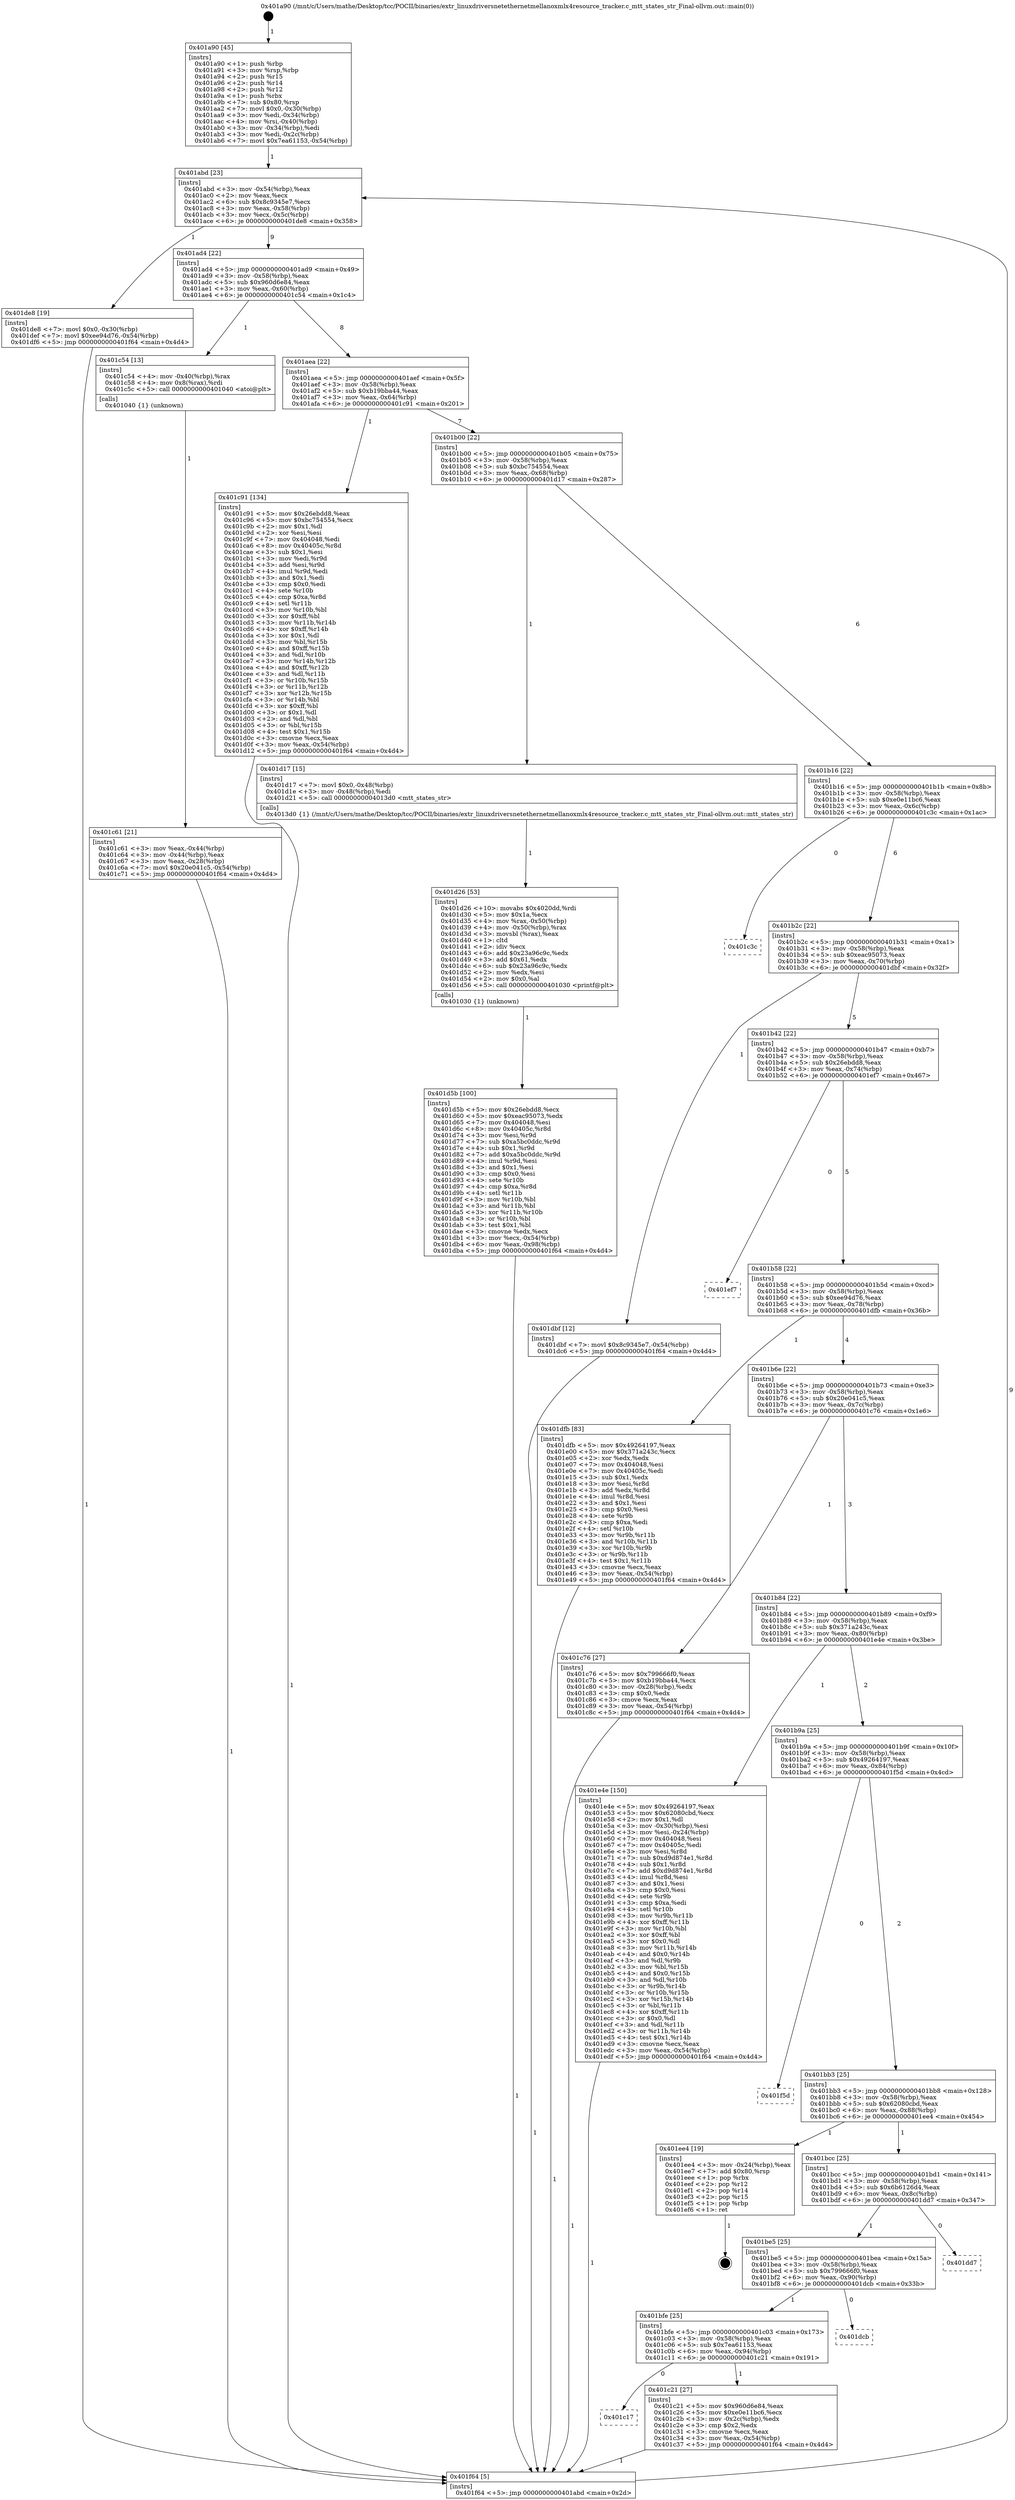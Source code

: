 digraph "0x401a90" {
  label = "0x401a90 (/mnt/c/Users/mathe/Desktop/tcc/POCII/binaries/extr_linuxdriversnetethernetmellanoxmlx4resource_tracker.c_mtt_states_str_Final-ollvm.out::main(0))"
  labelloc = "t"
  node[shape=record]

  Entry [label="",width=0.3,height=0.3,shape=circle,fillcolor=black,style=filled]
  "0x401abd" [label="{
     0x401abd [23]\l
     | [instrs]\l
     &nbsp;&nbsp;0x401abd \<+3\>: mov -0x54(%rbp),%eax\l
     &nbsp;&nbsp;0x401ac0 \<+2\>: mov %eax,%ecx\l
     &nbsp;&nbsp;0x401ac2 \<+6\>: sub $0x8c9345e7,%ecx\l
     &nbsp;&nbsp;0x401ac8 \<+3\>: mov %eax,-0x58(%rbp)\l
     &nbsp;&nbsp;0x401acb \<+3\>: mov %ecx,-0x5c(%rbp)\l
     &nbsp;&nbsp;0x401ace \<+6\>: je 0000000000401de8 \<main+0x358\>\l
  }"]
  "0x401de8" [label="{
     0x401de8 [19]\l
     | [instrs]\l
     &nbsp;&nbsp;0x401de8 \<+7\>: movl $0x0,-0x30(%rbp)\l
     &nbsp;&nbsp;0x401def \<+7\>: movl $0xee94d76,-0x54(%rbp)\l
     &nbsp;&nbsp;0x401df6 \<+5\>: jmp 0000000000401f64 \<main+0x4d4\>\l
  }"]
  "0x401ad4" [label="{
     0x401ad4 [22]\l
     | [instrs]\l
     &nbsp;&nbsp;0x401ad4 \<+5\>: jmp 0000000000401ad9 \<main+0x49\>\l
     &nbsp;&nbsp;0x401ad9 \<+3\>: mov -0x58(%rbp),%eax\l
     &nbsp;&nbsp;0x401adc \<+5\>: sub $0x960d6e84,%eax\l
     &nbsp;&nbsp;0x401ae1 \<+3\>: mov %eax,-0x60(%rbp)\l
     &nbsp;&nbsp;0x401ae4 \<+6\>: je 0000000000401c54 \<main+0x1c4\>\l
  }"]
  Exit [label="",width=0.3,height=0.3,shape=circle,fillcolor=black,style=filled,peripheries=2]
  "0x401c54" [label="{
     0x401c54 [13]\l
     | [instrs]\l
     &nbsp;&nbsp;0x401c54 \<+4\>: mov -0x40(%rbp),%rax\l
     &nbsp;&nbsp;0x401c58 \<+4\>: mov 0x8(%rax),%rdi\l
     &nbsp;&nbsp;0x401c5c \<+5\>: call 0000000000401040 \<atoi@plt\>\l
     | [calls]\l
     &nbsp;&nbsp;0x401040 \{1\} (unknown)\l
  }"]
  "0x401aea" [label="{
     0x401aea [22]\l
     | [instrs]\l
     &nbsp;&nbsp;0x401aea \<+5\>: jmp 0000000000401aef \<main+0x5f\>\l
     &nbsp;&nbsp;0x401aef \<+3\>: mov -0x58(%rbp),%eax\l
     &nbsp;&nbsp;0x401af2 \<+5\>: sub $0xb19bba44,%eax\l
     &nbsp;&nbsp;0x401af7 \<+3\>: mov %eax,-0x64(%rbp)\l
     &nbsp;&nbsp;0x401afa \<+6\>: je 0000000000401c91 \<main+0x201\>\l
  }"]
  "0x401d5b" [label="{
     0x401d5b [100]\l
     | [instrs]\l
     &nbsp;&nbsp;0x401d5b \<+5\>: mov $0x26ebdd8,%ecx\l
     &nbsp;&nbsp;0x401d60 \<+5\>: mov $0xeac95073,%edx\l
     &nbsp;&nbsp;0x401d65 \<+7\>: mov 0x404048,%esi\l
     &nbsp;&nbsp;0x401d6c \<+8\>: mov 0x40405c,%r8d\l
     &nbsp;&nbsp;0x401d74 \<+3\>: mov %esi,%r9d\l
     &nbsp;&nbsp;0x401d77 \<+7\>: sub $0xa5bc0ddc,%r9d\l
     &nbsp;&nbsp;0x401d7e \<+4\>: sub $0x1,%r9d\l
     &nbsp;&nbsp;0x401d82 \<+7\>: add $0xa5bc0ddc,%r9d\l
     &nbsp;&nbsp;0x401d89 \<+4\>: imul %r9d,%esi\l
     &nbsp;&nbsp;0x401d8d \<+3\>: and $0x1,%esi\l
     &nbsp;&nbsp;0x401d90 \<+3\>: cmp $0x0,%esi\l
     &nbsp;&nbsp;0x401d93 \<+4\>: sete %r10b\l
     &nbsp;&nbsp;0x401d97 \<+4\>: cmp $0xa,%r8d\l
     &nbsp;&nbsp;0x401d9b \<+4\>: setl %r11b\l
     &nbsp;&nbsp;0x401d9f \<+3\>: mov %r10b,%bl\l
     &nbsp;&nbsp;0x401da2 \<+3\>: and %r11b,%bl\l
     &nbsp;&nbsp;0x401da5 \<+3\>: xor %r11b,%r10b\l
     &nbsp;&nbsp;0x401da8 \<+3\>: or %r10b,%bl\l
     &nbsp;&nbsp;0x401dab \<+3\>: test $0x1,%bl\l
     &nbsp;&nbsp;0x401dae \<+3\>: cmovne %edx,%ecx\l
     &nbsp;&nbsp;0x401db1 \<+3\>: mov %ecx,-0x54(%rbp)\l
     &nbsp;&nbsp;0x401db4 \<+6\>: mov %eax,-0x98(%rbp)\l
     &nbsp;&nbsp;0x401dba \<+5\>: jmp 0000000000401f64 \<main+0x4d4\>\l
  }"]
  "0x401c91" [label="{
     0x401c91 [134]\l
     | [instrs]\l
     &nbsp;&nbsp;0x401c91 \<+5\>: mov $0x26ebdd8,%eax\l
     &nbsp;&nbsp;0x401c96 \<+5\>: mov $0xbc754554,%ecx\l
     &nbsp;&nbsp;0x401c9b \<+2\>: mov $0x1,%dl\l
     &nbsp;&nbsp;0x401c9d \<+2\>: xor %esi,%esi\l
     &nbsp;&nbsp;0x401c9f \<+7\>: mov 0x404048,%edi\l
     &nbsp;&nbsp;0x401ca6 \<+8\>: mov 0x40405c,%r8d\l
     &nbsp;&nbsp;0x401cae \<+3\>: sub $0x1,%esi\l
     &nbsp;&nbsp;0x401cb1 \<+3\>: mov %edi,%r9d\l
     &nbsp;&nbsp;0x401cb4 \<+3\>: add %esi,%r9d\l
     &nbsp;&nbsp;0x401cb7 \<+4\>: imul %r9d,%edi\l
     &nbsp;&nbsp;0x401cbb \<+3\>: and $0x1,%edi\l
     &nbsp;&nbsp;0x401cbe \<+3\>: cmp $0x0,%edi\l
     &nbsp;&nbsp;0x401cc1 \<+4\>: sete %r10b\l
     &nbsp;&nbsp;0x401cc5 \<+4\>: cmp $0xa,%r8d\l
     &nbsp;&nbsp;0x401cc9 \<+4\>: setl %r11b\l
     &nbsp;&nbsp;0x401ccd \<+3\>: mov %r10b,%bl\l
     &nbsp;&nbsp;0x401cd0 \<+3\>: xor $0xff,%bl\l
     &nbsp;&nbsp;0x401cd3 \<+3\>: mov %r11b,%r14b\l
     &nbsp;&nbsp;0x401cd6 \<+4\>: xor $0xff,%r14b\l
     &nbsp;&nbsp;0x401cda \<+3\>: xor $0x1,%dl\l
     &nbsp;&nbsp;0x401cdd \<+3\>: mov %bl,%r15b\l
     &nbsp;&nbsp;0x401ce0 \<+4\>: and $0xff,%r15b\l
     &nbsp;&nbsp;0x401ce4 \<+3\>: and %dl,%r10b\l
     &nbsp;&nbsp;0x401ce7 \<+3\>: mov %r14b,%r12b\l
     &nbsp;&nbsp;0x401cea \<+4\>: and $0xff,%r12b\l
     &nbsp;&nbsp;0x401cee \<+3\>: and %dl,%r11b\l
     &nbsp;&nbsp;0x401cf1 \<+3\>: or %r10b,%r15b\l
     &nbsp;&nbsp;0x401cf4 \<+3\>: or %r11b,%r12b\l
     &nbsp;&nbsp;0x401cf7 \<+3\>: xor %r12b,%r15b\l
     &nbsp;&nbsp;0x401cfa \<+3\>: or %r14b,%bl\l
     &nbsp;&nbsp;0x401cfd \<+3\>: xor $0xff,%bl\l
     &nbsp;&nbsp;0x401d00 \<+3\>: or $0x1,%dl\l
     &nbsp;&nbsp;0x401d03 \<+2\>: and %dl,%bl\l
     &nbsp;&nbsp;0x401d05 \<+3\>: or %bl,%r15b\l
     &nbsp;&nbsp;0x401d08 \<+4\>: test $0x1,%r15b\l
     &nbsp;&nbsp;0x401d0c \<+3\>: cmovne %ecx,%eax\l
     &nbsp;&nbsp;0x401d0f \<+3\>: mov %eax,-0x54(%rbp)\l
     &nbsp;&nbsp;0x401d12 \<+5\>: jmp 0000000000401f64 \<main+0x4d4\>\l
  }"]
  "0x401b00" [label="{
     0x401b00 [22]\l
     | [instrs]\l
     &nbsp;&nbsp;0x401b00 \<+5\>: jmp 0000000000401b05 \<main+0x75\>\l
     &nbsp;&nbsp;0x401b05 \<+3\>: mov -0x58(%rbp),%eax\l
     &nbsp;&nbsp;0x401b08 \<+5\>: sub $0xbc754554,%eax\l
     &nbsp;&nbsp;0x401b0d \<+3\>: mov %eax,-0x68(%rbp)\l
     &nbsp;&nbsp;0x401b10 \<+6\>: je 0000000000401d17 \<main+0x287\>\l
  }"]
  "0x401d26" [label="{
     0x401d26 [53]\l
     | [instrs]\l
     &nbsp;&nbsp;0x401d26 \<+10\>: movabs $0x4020dd,%rdi\l
     &nbsp;&nbsp;0x401d30 \<+5\>: mov $0x1a,%ecx\l
     &nbsp;&nbsp;0x401d35 \<+4\>: mov %rax,-0x50(%rbp)\l
     &nbsp;&nbsp;0x401d39 \<+4\>: mov -0x50(%rbp),%rax\l
     &nbsp;&nbsp;0x401d3d \<+3\>: movsbl (%rax),%eax\l
     &nbsp;&nbsp;0x401d40 \<+1\>: cltd\l
     &nbsp;&nbsp;0x401d41 \<+2\>: idiv %ecx\l
     &nbsp;&nbsp;0x401d43 \<+6\>: add $0x23a96c9c,%edx\l
     &nbsp;&nbsp;0x401d49 \<+3\>: add $0x61,%edx\l
     &nbsp;&nbsp;0x401d4c \<+6\>: sub $0x23a96c9c,%edx\l
     &nbsp;&nbsp;0x401d52 \<+2\>: mov %edx,%esi\l
     &nbsp;&nbsp;0x401d54 \<+2\>: mov $0x0,%al\l
     &nbsp;&nbsp;0x401d56 \<+5\>: call 0000000000401030 \<printf@plt\>\l
     | [calls]\l
     &nbsp;&nbsp;0x401030 \{1\} (unknown)\l
  }"]
  "0x401d17" [label="{
     0x401d17 [15]\l
     | [instrs]\l
     &nbsp;&nbsp;0x401d17 \<+7\>: movl $0x0,-0x48(%rbp)\l
     &nbsp;&nbsp;0x401d1e \<+3\>: mov -0x48(%rbp),%edi\l
     &nbsp;&nbsp;0x401d21 \<+5\>: call 00000000004013d0 \<mtt_states_str\>\l
     | [calls]\l
     &nbsp;&nbsp;0x4013d0 \{1\} (/mnt/c/Users/mathe/Desktop/tcc/POCII/binaries/extr_linuxdriversnetethernetmellanoxmlx4resource_tracker.c_mtt_states_str_Final-ollvm.out::mtt_states_str)\l
  }"]
  "0x401b16" [label="{
     0x401b16 [22]\l
     | [instrs]\l
     &nbsp;&nbsp;0x401b16 \<+5\>: jmp 0000000000401b1b \<main+0x8b\>\l
     &nbsp;&nbsp;0x401b1b \<+3\>: mov -0x58(%rbp),%eax\l
     &nbsp;&nbsp;0x401b1e \<+5\>: sub $0xe0e11bc6,%eax\l
     &nbsp;&nbsp;0x401b23 \<+3\>: mov %eax,-0x6c(%rbp)\l
     &nbsp;&nbsp;0x401b26 \<+6\>: je 0000000000401c3c \<main+0x1ac\>\l
  }"]
  "0x401c61" [label="{
     0x401c61 [21]\l
     | [instrs]\l
     &nbsp;&nbsp;0x401c61 \<+3\>: mov %eax,-0x44(%rbp)\l
     &nbsp;&nbsp;0x401c64 \<+3\>: mov -0x44(%rbp),%eax\l
     &nbsp;&nbsp;0x401c67 \<+3\>: mov %eax,-0x28(%rbp)\l
     &nbsp;&nbsp;0x401c6a \<+7\>: movl $0x20e041c5,-0x54(%rbp)\l
     &nbsp;&nbsp;0x401c71 \<+5\>: jmp 0000000000401f64 \<main+0x4d4\>\l
  }"]
  "0x401c3c" [label="{
     0x401c3c\l
  }", style=dashed]
  "0x401b2c" [label="{
     0x401b2c [22]\l
     | [instrs]\l
     &nbsp;&nbsp;0x401b2c \<+5\>: jmp 0000000000401b31 \<main+0xa1\>\l
     &nbsp;&nbsp;0x401b31 \<+3\>: mov -0x58(%rbp),%eax\l
     &nbsp;&nbsp;0x401b34 \<+5\>: sub $0xeac95073,%eax\l
     &nbsp;&nbsp;0x401b39 \<+3\>: mov %eax,-0x70(%rbp)\l
     &nbsp;&nbsp;0x401b3c \<+6\>: je 0000000000401dbf \<main+0x32f\>\l
  }"]
  "0x401a90" [label="{
     0x401a90 [45]\l
     | [instrs]\l
     &nbsp;&nbsp;0x401a90 \<+1\>: push %rbp\l
     &nbsp;&nbsp;0x401a91 \<+3\>: mov %rsp,%rbp\l
     &nbsp;&nbsp;0x401a94 \<+2\>: push %r15\l
     &nbsp;&nbsp;0x401a96 \<+2\>: push %r14\l
     &nbsp;&nbsp;0x401a98 \<+2\>: push %r12\l
     &nbsp;&nbsp;0x401a9a \<+1\>: push %rbx\l
     &nbsp;&nbsp;0x401a9b \<+7\>: sub $0x80,%rsp\l
     &nbsp;&nbsp;0x401aa2 \<+7\>: movl $0x0,-0x30(%rbp)\l
     &nbsp;&nbsp;0x401aa9 \<+3\>: mov %edi,-0x34(%rbp)\l
     &nbsp;&nbsp;0x401aac \<+4\>: mov %rsi,-0x40(%rbp)\l
     &nbsp;&nbsp;0x401ab0 \<+3\>: mov -0x34(%rbp),%edi\l
     &nbsp;&nbsp;0x401ab3 \<+3\>: mov %edi,-0x2c(%rbp)\l
     &nbsp;&nbsp;0x401ab6 \<+7\>: movl $0x7ea61153,-0x54(%rbp)\l
  }"]
  "0x401dbf" [label="{
     0x401dbf [12]\l
     | [instrs]\l
     &nbsp;&nbsp;0x401dbf \<+7\>: movl $0x8c9345e7,-0x54(%rbp)\l
     &nbsp;&nbsp;0x401dc6 \<+5\>: jmp 0000000000401f64 \<main+0x4d4\>\l
  }"]
  "0x401b42" [label="{
     0x401b42 [22]\l
     | [instrs]\l
     &nbsp;&nbsp;0x401b42 \<+5\>: jmp 0000000000401b47 \<main+0xb7\>\l
     &nbsp;&nbsp;0x401b47 \<+3\>: mov -0x58(%rbp),%eax\l
     &nbsp;&nbsp;0x401b4a \<+5\>: sub $0x26ebdd8,%eax\l
     &nbsp;&nbsp;0x401b4f \<+3\>: mov %eax,-0x74(%rbp)\l
     &nbsp;&nbsp;0x401b52 \<+6\>: je 0000000000401ef7 \<main+0x467\>\l
  }"]
  "0x401f64" [label="{
     0x401f64 [5]\l
     | [instrs]\l
     &nbsp;&nbsp;0x401f64 \<+5\>: jmp 0000000000401abd \<main+0x2d\>\l
  }"]
  "0x401ef7" [label="{
     0x401ef7\l
  }", style=dashed]
  "0x401b58" [label="{
     0x401b58 [22]\l
     | [instrs]\l
     &nbsp;&nbsp;0x401b58 \<+5\>: jmp 0000000000401b5d \<main+0xcd\>\l
     &nbsp;&nbsp;0x401b5d \<+3\>: mov -0x58(%rbp),%eax\l
     &nbsp;&nbsp;0x401b60 \<+5\>: sub $0xee94d76,%eax\l
     &nbsp;&nbsp;0x401b65 \<+3\>: mov %eax,-0x78(%rbp)\l
     &nbsp;&nbsp;0x401b68 \<+6\>: je 0000000000401dfb \<main+0x36b\>\l
  }"]
  "0x401c17" [label="{
     0x401c17\l
  }", style=dashed]
  "0x401dfb" [label="{
     0x401dfb [83]\l
     | [instrs]\l
     &nbsp;&nbsp;0x401dfb \<+5\>: mov $0x49264197,%eax\l
     &nbsp;&nbsp;0x401e00 \<+5\>: mov $0x371a243c,%ecx\l
     &nbsp;&nbsp;0x401e05 \<+2\>: xor %edx,%edx\l
     &nbsp;&nbsp;0x401e07 \<+7\>: mov 0x404048,%esi\l
     &nbsp;&nbsp;0x401e0e \<+7\>: mov 0x40405c,%edi\l
     &nbsp;&nbsp;0x401e15 \<+3\>: sub $0x1,%edx\l
     &nbsp;&nbsp;0x401e18 \<+3\>: mov %esi,%r8d\l
     &nbsp;&nbsp;0x401e1b \<+3\>: add %edx,%r8d\l
     &nbsp;&nbsp;0x401e1e \<+4\>: imul %r8d,%esi\l
     &nbsp;&nbsp;0x401e22 \<+3\>: and $0x1,%esi\l
     &nbsp;&nbsp;0x401e25 \<+3\>: cmp $0x0,%esi\l
     &nbsp;&nbsp;0x401e28 \<+4\>: sete %r9b\l
     &nbsp;&nbsp;0x401e2c \<+3\>: cmp $0xa,%edi\l
     &nbsp;&nbsp;0x401e2f \<+4\>: setl %r10b\l
     &nbsp;&nbsp;0x401e33 \<+3\>: mov %r9b,%r11b\l
     &nbsp;&nbsp;0x401e36 \<+3\>: and %r10b,%r11b\l
     &nbsp;&nbsp;0x401e39 \<+3\>: xor %r10b,%r9b\l
     &nbsp;&nbsp;0x401e3c \<+3\>: or %r9b,%r11b\l
     &nbsp;&nbsp;0x401e3f \<+4\>: test $0x1,%r11b\l
     &nbsp;&nbsp;0x401e43 \<+3\>: cmovne %ecx,%eax\l
     &nbsp;&nbsp;0x401e46 \<+3\>: mov %eax,-0x54(%rbp)\l
     &nbsp;&nbsp;0x401e49 \<+5\>: jmp 0000000000401f64 \<main+0x4d4\>\l
  }"]
  "0x401b6e" [label="{
     0x401b6e [22]\l
     | [instrs]\l
     &nbsp;&nbsp;0x401b6e \<+5\>: jmp 0000000000401b73 \<main+0xe3\>\l
     &nbsp;&nbsp;0x401b73 \<+3\>: mov -0x58(%rbp),%eax\l
     &nbsp;&nbsp;0x401b76 \<+5\>: sub $0x20e041c5,%eax\l
     &nbsp;&nbsp;0x401b7b \<+3\>: mov %eax,-0x7c(%rbp)\l
     &nbsp;&nbsp;0x401b7e \<+6\>: je 0000000000401c76 \<main+0x1e6\>\l
  }"]
  "0x401c21" [label="{
     0x401c21 [27]\l
     | [instrs]\l
     &nbsp;&nbsp;0x401c21 \<+5\>: mov $0x960d6e84,%eax\l
     &nbsp;&nbsp;0x401c26 \<+5\>: mov $0xe0e11bc6,%ecx\l
     &nbsp;&nbsp;0x401c2b \<+3\>: mov -0x2c(%rbp),%edx\l
     &nbsp;&nbsp;0x401c2e \<+3\>: cmp $0x2,%edx\l
     &nbsp;&nbsp;0x401c31 \<+3\>: cmovne %ecx,%eax\l
     &nbsp;&nbsp;0x401c34 \<+3\>: mov %eax,-0x54(%rbp)\l
     &nbsp;&nbsp;0x401c37 \<+5\>: jmp 0000000000401f64 \<main+0x4d4\>\l
  }"]
  "0x401c76" [label="{
     0x401c76 [27]\l
     | [instrs]\l
     &nbsp;&nbsp;0x401c76 \<+5\>: mov $0x799666f0,%eax\l
     &nbsp;&nbsp;0x401c7b \<+5\>: mov $0xb19bba44,%ecx\l
     &nbsp;&nbsp;0x401c80 \<+3\>: mov -0x28(%rbp),%edx\l
     &nbsp;&nbsp;0x401c83 \<+3\>: cmp $0x0,%edx\l
     &nbsp;&nbsp;0x401c86 \<+3\>: cmove %ecx,%eax\l
     &nbsp;&nbsp;0x401c89 \<+3\>: mov %eax,-0x54(%rbp)\l
     &nbsp;&nbsp;0x401c8c \<+5\>: jmp 0000000000401f64 \<main+0x4d4\>\l
  }"]
  "0x401b84" [label="{
     0x401b84 [22]\l
     | [instrs]\l
     &nbsp;&nbsp;0x401b84 \<+5\>: jmp 0000000000401b89 \<main+0xf9\>\l
     &nbsp;&nbsp;0x401b89 \<+3\>: mov -0x58(%rbp),%eax\l
     &nbsp;&nbsp;0x401b8c \<+5\>: sub $0x371a243c,%eax\l
     &nbsp;&nbsp;0x401b91 \<+3\>: mov %eax,-0x80(%rbp)\l
     &nbsp;&nbsp;0x401b94 \<+6\>: je 0000000000401e4e \<main+0x3be\>\l
  }"]
  "0x401bfe" [label="{
     0x401bfe [25]\l
     | [instrs]\l
     &nbsp;&nbsp;0x401bfe \<+5\>: jmp 0000000000401c03 \<main+0x173\>\l
     &nbsp;&nbsp;0x401c03 \<+3\>: mov -0x58(%rbp),%eax\l
     &nbsp;&nbsp;0x401c06 \<+5\>: sub $0x7ea61153,%eax\l
     &nbsp;&nbsp;0x401c0b \<+6\>: mov %eax,-0x94(%rbp)\l
     &nbsp;&nbsp;0x401c11 \<+6\>: je 0000000000401c21 \<main+0x191\>\l
  }"]
  "0x401e4e" [label="{
     0x401e4e [150]\l
     | [instrs]\l
     &nbsp;&nbsp;0x401e4e \<+5\>: mov $0x49264197,%eax\l
     &nbsp;&nbsp;0x401e53 \<+5\>: mov $0x62080cbd,%ecx\l
     &nbsp;&nbsp;0x401e58 \<+2\>: mov $0x1,%dl\l
     &nbsp;&nbsp;0x401e5a \<+3\>: mov -0x30(%rbp),%esi\l
     &nbsp;&nbsp;0x401e5d \<+3\>: mov %esi,-0x24(%rbp)\l
     &nbsp;&nbsp;0x401e60 \<+7\>: mov 0x404048,%esi\l
     &nbsp;&nbsp;0x401e67 \<+7\>: mov 0x40405c,%edi\l
     &nbsp;&nbsp;0x401e6e \<+3\>: mov %esi,%r8d\l
     &nbsp;&nbsp;0x401e71 \<+7\>: sub $0xd9d874e1,%r8d\l
     &nbsp;&nbsp;0x401e78 \<+4\>: sub $0x1,%r8d\l
     &nbsp;&nbsp;0x401e7c \<+7\>: add $0xd9d874e1,%r8d\l
     &nbsp;&nbsp;0x401e83 \<+4\>: imul %r8d,%esi\l
     &nbsp;&nbsp;0x401e87 \<+3\>: and $0x1,%esi\l
     &nbsp;&nbsp;0x401e8a \<+3\>: cmp $0x0,%esi\l
     &nbsp;&nbsp;0x401e8d \<+4\>: sete %r9b\l
     &nbsp;&nbsp;0x401e91 \<+3\>: cmp $0xa,%edi\l
     &nbsp;&nbsp;0x401e94 \<+4\>: setl %r10b\l
     &nbsp;&nbsp;0x401e98 \<+3\>: mov %r9b,%r11b\l
     &nbsp;&nbsp;0x401e9b \<+4\>: xor $0xff,%r11b\l
     &nbsp;&nbsp;0x401e9f \<+3\>: mov %r10b,%bl\l
     &nbsp;&nbsp;0x401ea2 \<+3\>: xor $0xff,%bl\l
     &nbsp;&nbsp;0x401ea5 \<+3\>: xor $0x0,%dl\l
     &nbsp;&nbsp;0x401ea8 \<+3\>: mov %r11b,%r14b\l
     &nbsp;&nbsp;0x401eab \<+4\>: and $0x0,%r14b\l
     &nbsp;&nbsp;0x401eaf \<+3\>: and %dl,%r9b\l
     &nbsp;&nbsp;0x401eb2 \<+3\>: mov %bl,%r15b\l
     &nbsp;&nbsp;0x401eb5 \<+4\>: and $0x0,%r15b\l
     &nbsp;&nbsp;0x401eb9 \<+3\>: and %dl,%r10b\l
     &nbsp;&nbsp;0x401ebc \<+3\>: or %r9b,%r14b\l
     &nbsp;&nbsp;0x401ebf \<+3\>: or %r10b,%r15b\l
     &nbsp;&nbsp;0x401ec2 \<+3\>: xor %r15b,%r14b\l
     &nbsp;&nbsp;0x401ec5 \<+3\>: or %bl,%r11b\l
     &nbsp;&nbsp;0x401ec8 \<+4\>: xor $0xff,%r11b\l
     &nbsp;&nbsp;0x401ecc \<+3\>: or $0x0,%dl\l
     &nbsp;&nbsp;0x401ecf \<+3\>: and %dl,%r11b\l
     &nbsp;&nbsp;0x401ed2 \<+3\>: or %r11b,%r14b\l
     &nbsp;&nbsp;0x401ed5 \<+4\>: test $0x1,%r14b\l
     &nbsp;&nbsp;0x401ed9 \<+3\>: cmovne %ecx,%eax\l
     &nbsp;&nbsp;0x401edc \<+3\>: mov %eax,-0x54(%rbp)\l
     &nbsp;&nbsp;0x401edf \<+5\>: jmp 0000000000401f64 \<main+0x4d4\>\l
  }"]
  "0x401b9a" [label="{
     0x401b9a [25]\l
     | [instrs]\l
     &nbsp;&nbsp;0x401b9a \<+5\>: jmp 0000000000401b9f \<main+0x10f\>\l
     &nbsp;&nbsp;0x401b9f \<+3\>: mov -0x58(%rbp),%eax\l
     &nbsp;&nbsp;0x401ba2 \<+5\>: sub $0x49264197,%eax\l
     &nbsp;&nbsp;0x401ba7 \<+6\>: mov %eax,-0x84(%rbp)\l
     &nbsp;&nbsp;0x401bad \<+6\>: je 0000000000401f5d \<main+0x4cd\>\l
  }"]
  "0x401dcb" [label="{
     0x401dcb\l
  }", style=dashed]
  "0x401f5d" [label="{
     0x401f5d\l
  }", style=dashed]
  "0x401bb3" [label="{
     0x401bb3 [25]\l
     | [instrs]\l
     &nbsp;&nbsp;0x401bb3 \<+5\>: jmp 0000000000401bb8 \<main+0x128\>\l
     &nbsp;&nbsp;0x401bb8 \<+3\>: mov -0x58(%rbp),%eax\l
     &nbsp;&nbsp;0x401bbb \<+5\>: sub $0x62080cbd,%eax\l
     &nbsp;&nbsp;0x401bc0 \<+6\>: mov %eax,-0x88(%rbp)\l
     &nbsp;&nbsp;0x401bc6 \<+6\>: je 0000000000401ee4 \<main+0x454\>\l
  }"]
  "0x401be5" [label="{
     0x401be5 [25]\l
     | [instrs]\l
     &nbsp;&nbsp;0x401be5 \<+5\>: jmp 0000000000401bea \<main+0x15a\>\l
     &nbsp;&nbsp;0x401bea \<+3\>: mov -0x58(%rbp),%eax\l
     &nbsp;&nbsp;0x401bed \<+5\>: sub $0x799666f0,%eax\l
     &nbsp;&nbsp;0x401bf2 \<+6\>: mov %eax,-0x90(%rbp)\l
     &nbsp;&nbsp;0x401bf8 \<+6\>: je 0000000000401dcb \<main+0x33b\>\l
  }"]
  "0x401ee4" [label="{
     0x401ee4 [19]\l
     | [instrs]\l
     &nbsp;&nbsp;0x401ee4 \<+3\>: mov -0x24(%rbp),%eax\l
     &nbsp;&nbsp;0x401ee7 \<+7\>: add $0x80,%rsp\l
     &nbsp;&nbsp;0x401eee \<+1\>: pop %rbx\l
     &nbsp;&nbsp;0x401eef \<+2\>: pop %r12\l
     &nbsp;&nbsp;0x401ef1 \<+2\>: pop %r14\l
     &nbsp;&nbsp;0x401ef3 \<+2\>: pop %r15\l
     &nbsp;&nbsp;0x401ef5 \<+1\>: pop %rbp\l
     &nbsp;&nbsp;0x401ef6 \<+1\>: ret\l
  }"]
  "0x401bcc" [label="{
     0x401bcc [25]\l
     | [instrs]\l
     &nbsp;&nbsp;0x401bcc \<+5\>: jmp 0000000000401bd1 \<main+0x141\>\l
     &nbsp;&nbsp;0x401bd1 \<+3\>: mov -0x58(%rbp),%eax\l
     &nbsp;&nbsp;0x401bd4 \<+5\>: sub $0x6b6126d4,%eax\l
     &nbsp;&nbsp;0x401bd9 \<+6\>: mov %eax,-0x8c(%rbp)\l
     &nbsp;&nbsp;0x401bdf \<+6\>: je 0000000000401dd7 \<main+0x347\>\l
  }"]
  "0x401dd7" [label="{
     0x401dd7\l
  }", style=dashed]
  Entry -> "0x401a90" [label=" 1"]
  "0x401abd" -> "0x401de8" [label=" 1"]
  "0x401abd" -> "0x401ad4" [label=" 9"]
  "0x401ee4" -> Exit [label=" 1"]
  "0x401ad4" -> "0x401c54" [label=" 1"]
  "0x401ad4" -> "0x401aea" [label=" 8"]
  "0x401e4e" -> "0x401f64" [label=" 1"]
  "0x401aea" -> "0x401c91" [label=" 1"]
  "0x401aea" -> "0x401b00" [label=" 7"]
  "0x401dfb" -> "0x401f64" [label=" 1"]
  "0x401b00" -> "0x401d17" [label=" 1"]
  "0x401b00" -> "0x401b16" [label=" 6"]
  "0x401de8" -> "0x401f64" [label=" 1"]
  "0x401b16" -> "0x401c3c" [label=" 0"]
  "0x401b16" -> "0x401b2c" [label=" 6"]
  "0x401dbf" -> "0x401f64" [label=" 1"]
  "0x401b2c" -> "0x401dbf" [label=" 1"]
  "0x401b2c" -> "0x401b42" [label=" 5"]
  "0x401d5b" -> "0x401f64" [label=" 1"]
  "0x401b42" -> "0x401ef7" [label=" 0"]
  "0x401b42" -> "0x401b58" [label=" 5"]
  "0x401d26" -> "0x401d5b" [label=" 1"]
  "0x401b58" -> "0x401dfb" [label=" 1"]
  "0x401b58" -> "0x401b6e" [label=" 4"]
  "0x401d17" -> "0x401d26" [label=" 1"]
  "0x401b6e" -> "0x401c76" [label=" 1"]
  "0x401b6e" -> "0x401b84" [label=" 3"]
  "0x401c91" -> "0x401f64" [label=" 1"]
  "0x401b84" -> "0x401e4e" [label=" 1"]
  "0x401b84" -> "0x401b9a" [label=" 2"]
  "0x401c61" -> "0x401f64" [label=" 1"]
  "0x401b9a" -> "0x401f5d" [label=" 0"]
  "0x401b9a" -> "0x401bb3" [label=" 2"]
  "0x401c54" -> "0x401c61" [label=" 1"]
  "0x401bb3" -> "0x401ee4" [label=" 1"]
  "0x401bb3" -> "0x401bcc" [label=" 1"]
  "0x401a90" -> "0x401abd" [label=" 1"]
  "0x401bcc" -> "0x401dd7" [label=" 0"]
  "0x401bcc" -> "0x401be5" [label=" 1"]
  "0x401f64" -> "0x401abd" [label=" 9"]
  "0x401be5" -> "0x401dcb" [label=" 0"]
  "0x401be5" -> "0x401bfe" [label=" 1"]
  "0x401c76" -> "0x401f64" [label=" 1"]
  "0x401bfe" -> "0x401c21" [label=" 1"]
  "0x401bfe" -> "0x401c17" [label=" 0"]
  "0x401c21" -> "0x401f64" [label=" 1"]
}
